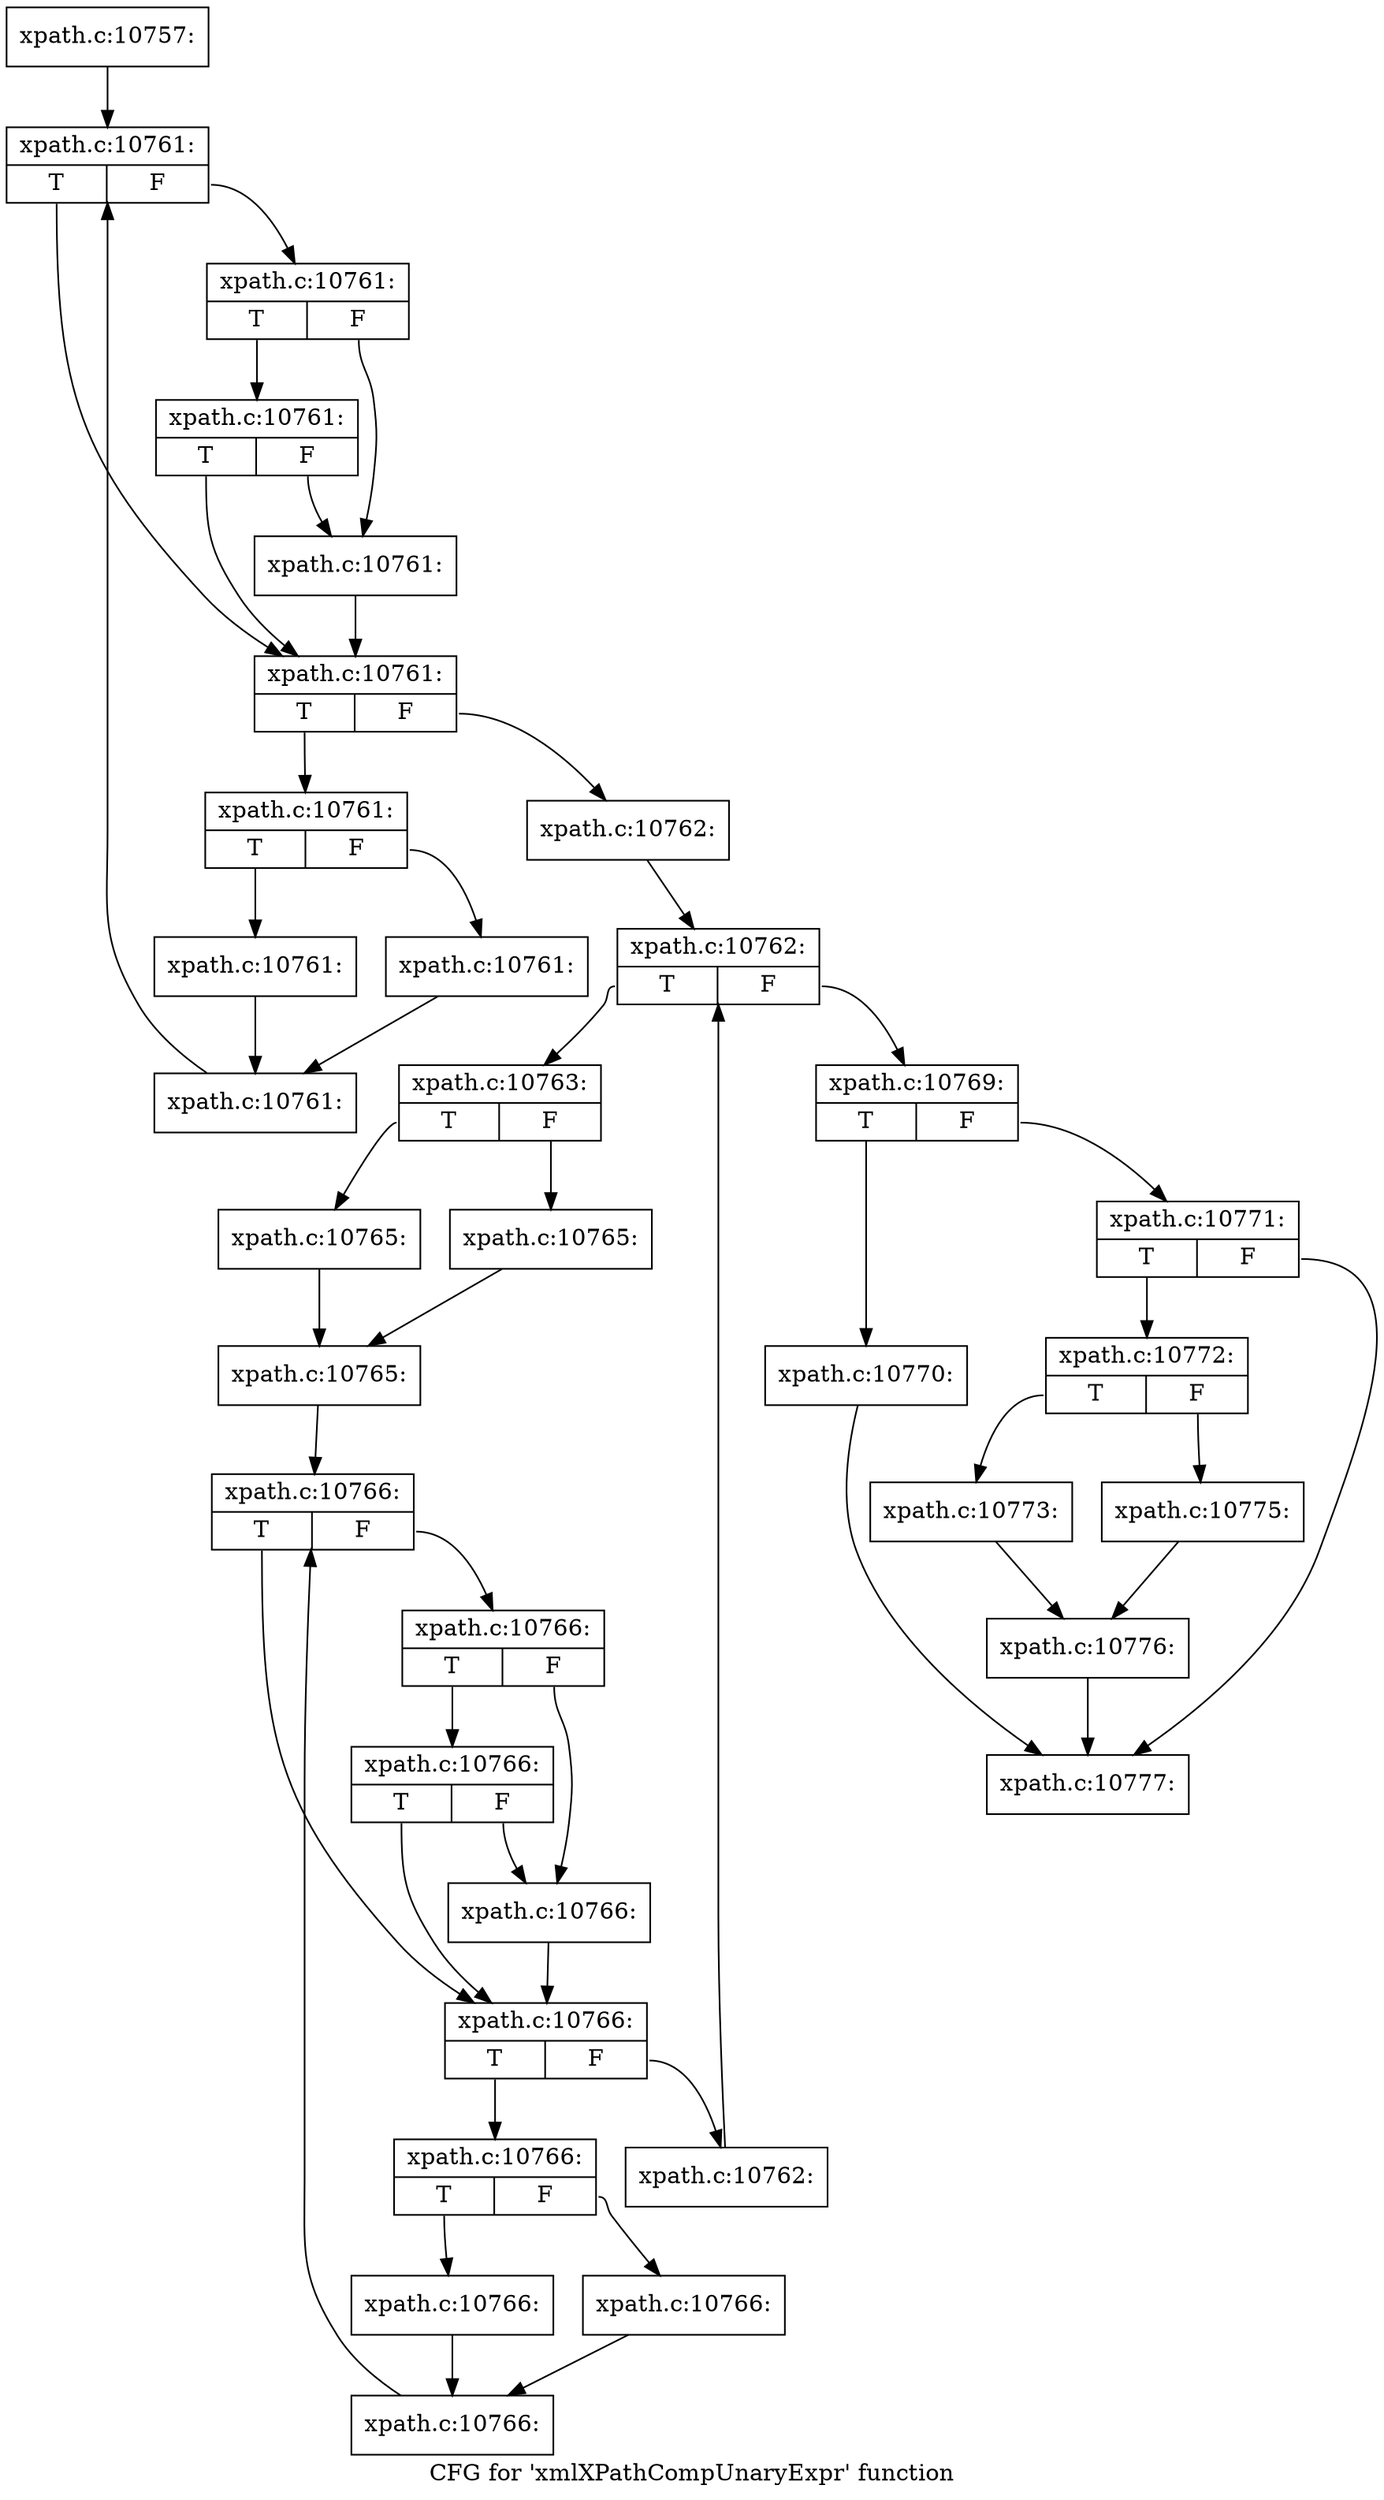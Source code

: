digraph "CFG for 'xmlXPathCompUnaryExpr' function" {
	label="CFG for 'xmlXPathCompUnaryExpr' function";

	Node0x55e6b2c21cc0 [shape=record,label="{xpath.c:10757:}"];
	Node0x55e6b2c21cc0 -> Node0x55e6b2c2e060;
	Node0x55e6b2c2e060 [shape=record,label="{xpath.c:10761:|{<s0>T|<s1>F}}"];
	Node0x55e6b2c2e060:s0 -> Node0x55e6b2c2e2a0;
	Node0x55e6b2c2e060:s1 -> Node0x55e6b2c2e340;
	Node0x55e6b2c2e340 [shape=record,label="{xpath.c:10761:|{<s0>T|<s1>F}}"];
	Node0x55e6b2c2e340:s0 -> Node0x55e6b2c2e600;
	Node0x55e6b2c2e340:s1 -> Node0x55e6b2c2e2f0;
	Node0x55e6b2c2e600 [shape=record,label="{xpath.c:10761:|{<s0>T|<s1>F}}"];
	Node0x55e6b2c2e600:s0 -> Node0x55e6b2c2e2a0;
	Node0x55e6b2c2e600:s1 -> Node0x55e6b2c2e2f0;
	Node0x55e6b2c2e2f0 [shape=record,label="{xpath.c:10761:}"];
	Node0x55e6b2c2e2f0 -> Node0x55e6b2c2e2a0;
	Node0x55e6b2c2e2a0 [shape=record,label="{xpath.c:10761:|{<s0>T|<s1>F}}"];
	Node0x55e6b2c2e2a0:s0 -> Node0x55e6b2c2eaf0;
	Node0x55e6b2c2e2a0:s1 -> Node0x55e6b2c2e250;
	Node0x55e6b2c2eaf0 [shape=record,label="{xpath.c:10761:|{<s0>T|<s1>F}}"];
	Node0x55e6b2c2eaf0:s0 -> Node0x55e6b2c2ef30;
	Node0x55e6b2c2eaf0:s1 -> Node0x55e6b2c2ef80;
	Node0x55e6b2c2ef30 [shape=record,label="{xpath.c:10761:}"];
	Node0x55e6b2c2ef30 -> Node0x55e6b2c2efd0;
	Node0x55e6b2c2ef80 [shape=record,label="{xpath.c:10761:}"];
	Node0x55e6b2c2ef80 -> Node0x55e6b2c2efd0;
	Node0x55e6b2c2efd0 [shape=record,label="{xpath.c:10761:}"];
	Node0x55e6b2c2efd0 -> Node0x55e6b2c2e060;
	Node0x55e6b2c2e250 [shape=record,label="{xpath.c:10762:}"];
	Node0x55e6b2c2e250 -> Node0x55e6b2c2f8c0;
	Node0x55e6b2c2f8c0 [shape=record,label="{xpath.c:10762:|{<s0>T|<s1>F}}"];
	Node0x55e6b2c2f8c0:s0 -> Node0x55e6b2c2fe40;
	Node0x55e6b2c2f8c0:s1 -> Node0x55e6b2c2fae0;
	Node0x55e6b2c2fe40 [shape=record,label="{xpath.c:10763:|{<s0>T|<s1>F}}"];
	Node0x55e6b2c2fe40:s0 -> Node0x55e6b2c30240;
	Node0x55e6b2c2fe40:s1 -> Node0x55e6b2c30290;
	Node0x55e6b2c30240 [shape=record,label="{xpath.c:10765:}"];
	Node0x55e6b2c30240 -> Node0x55e6b2c302e0;
	Node0x55e6b2c30290 [shape=record,label="{xpath.c:10765:}"];
	Node0x55e6b2c30290 -> Node0x55e6b2c302e0;
	Node0x55e6b2c302e0 [shape=record,label="{xpath.c:10765:}"];
	Node0x55e6b2c302e0 -> Node0x55e6b2c30bd0;
	Node0x55e6b2c30bd0 [shape=record,label="{xpath.c:10766:|{<s0>T|<s1>F}}"];
	Node0x55e6b2c30bd0:s0 -> Node0x55e6b2c30e10;
	Node0x55e6b2c30bd0:s1 -> Node0x55e6b2c30eb0;
	Node0x55e6b2c30eb0 [shape=record,label="{xpath.c:10766:|{<s0>T|<s1>F}}"];
	Node0x55e6b2c30eb0:s0 -> Node0x55e6b2c31210;
	Node0x55e6b2c30eb0:s1 -> Node0x55e6b2c30e60;
	Node0x55e6b2c31210 [shape=record,label="{xpath.c:10766:|{<s0>T|<s1>F}}"];
	Node0x55e6b2c31210:s0 -> Node0x55e6b2c30e10;
	Node0x55e6b2c31210:s1 -> Node0x55e6b2c30e60;
	Node0x55e6b2c30e60 [shape=record,label="{xpath.c:10766:}"];
	Node0x55e6b2c30e60 -> Node0x55e6b2c30e10;
	Node0x55e6b2c30e10 [shape=record,label="{xpath.c:10766:|{<s0>T|<s1>F}}"];
	Node0x55e6b2c30e10:s0 -> Node0x55e6b2c31840;
	Node0x55e6b2c30e10:s1 -> Node0x55e6b2c30dc0;
	Node0x55e6b2c31840 [shape=record,label="{xpath.c:10766:|{<s0>T|<s1>F}}"];
	Node0x55e6b2c31840:s0 -> Node0x55e6b2c31c80;
	Node0x55e6b2c31840:s1 -> Node0x55e6b2c31cd0;
	Node0x55e6b2c31c80 [shape=record,label="{xpath.c:10766:}"];
	Node0x55e6b2c31c80 -> Node0x55e6b2c31d20;
	Node0x55e6b2c31cd0 [shape=record,label="{xpath.c:10766:}"];
	Node0x55e6b2c31cd0 -> Node0x55e6b2c31d20;
	Node0x55e6b2c31d20 [shape=record,label="{xpath.c:10766:}"];
	Node0x55e6b2c31d20 -> Node0x55e6b2c30bd0;
	Node0x55e6b2c30dc0 [shape=record,label="{xpath.c:10762:}"];
	Node0x55e6b2c30dc0 -> Node0x55e6b2c2f8c0;
	Node0x55e6b2c2fae0 [shape=record,label="{xpath.c:10769:|{<s0>T|<s1>F}}"];
	Node0x55e6b2c2fae0:s0 -> Node0x55e6b2c32f20;
	Node0x55e6b2c2fae0:s1 -> Node0x55e6b2c32f70;
	Node0x55e6b2c32f20 [shape=record,label="{xpath.c:10770:}"];
	Node0x55e6b2c32f20 -> Node0x55e6b2c332b0;
	Node0x55e6b2c32f70 [shape=record,label="{xpath.c:10771:|{<s0>T|<s1>F}}"];
	Node0x55e6b2c32f70:s0 -> Node0x55e6b2c33260;
	Node0x55e6b2c32f70:s1 -> Node0x55e6b2c332b0;
	Node0x55e6b2c33260 [shape=record,label="{xpath.c:10772:|{<s0>T|<s1>F}}"];
	Node0x55e6b2c33260:s0 -> Node0x55e6b2c335b0;
	Node0x55e6b2c33260:s1 -> Node0x55e6b2c33650;
	Node0x55e6b2c335b0 [shape=record,label="{xpath.c:10773:}"];
	Node0x55e6b2c335b0 -> Node0x55e6b2c33600;
	Node0x55e6b2c33650 [shape=record,label="{xpath.c:10775:}"];
	Node0x55e6b2c33650 -> Node0x55e6b2c33600;
	Node0x55e6b2c33600 [shape=record,label="{xpath.c:10776:}"];
	Node0x55e6b2c33600 -> Node0x55e6b2c332b0;
	Node0x55e6b2c332b0 [shape=record,label="{xpath.c:10777:}"];
}

